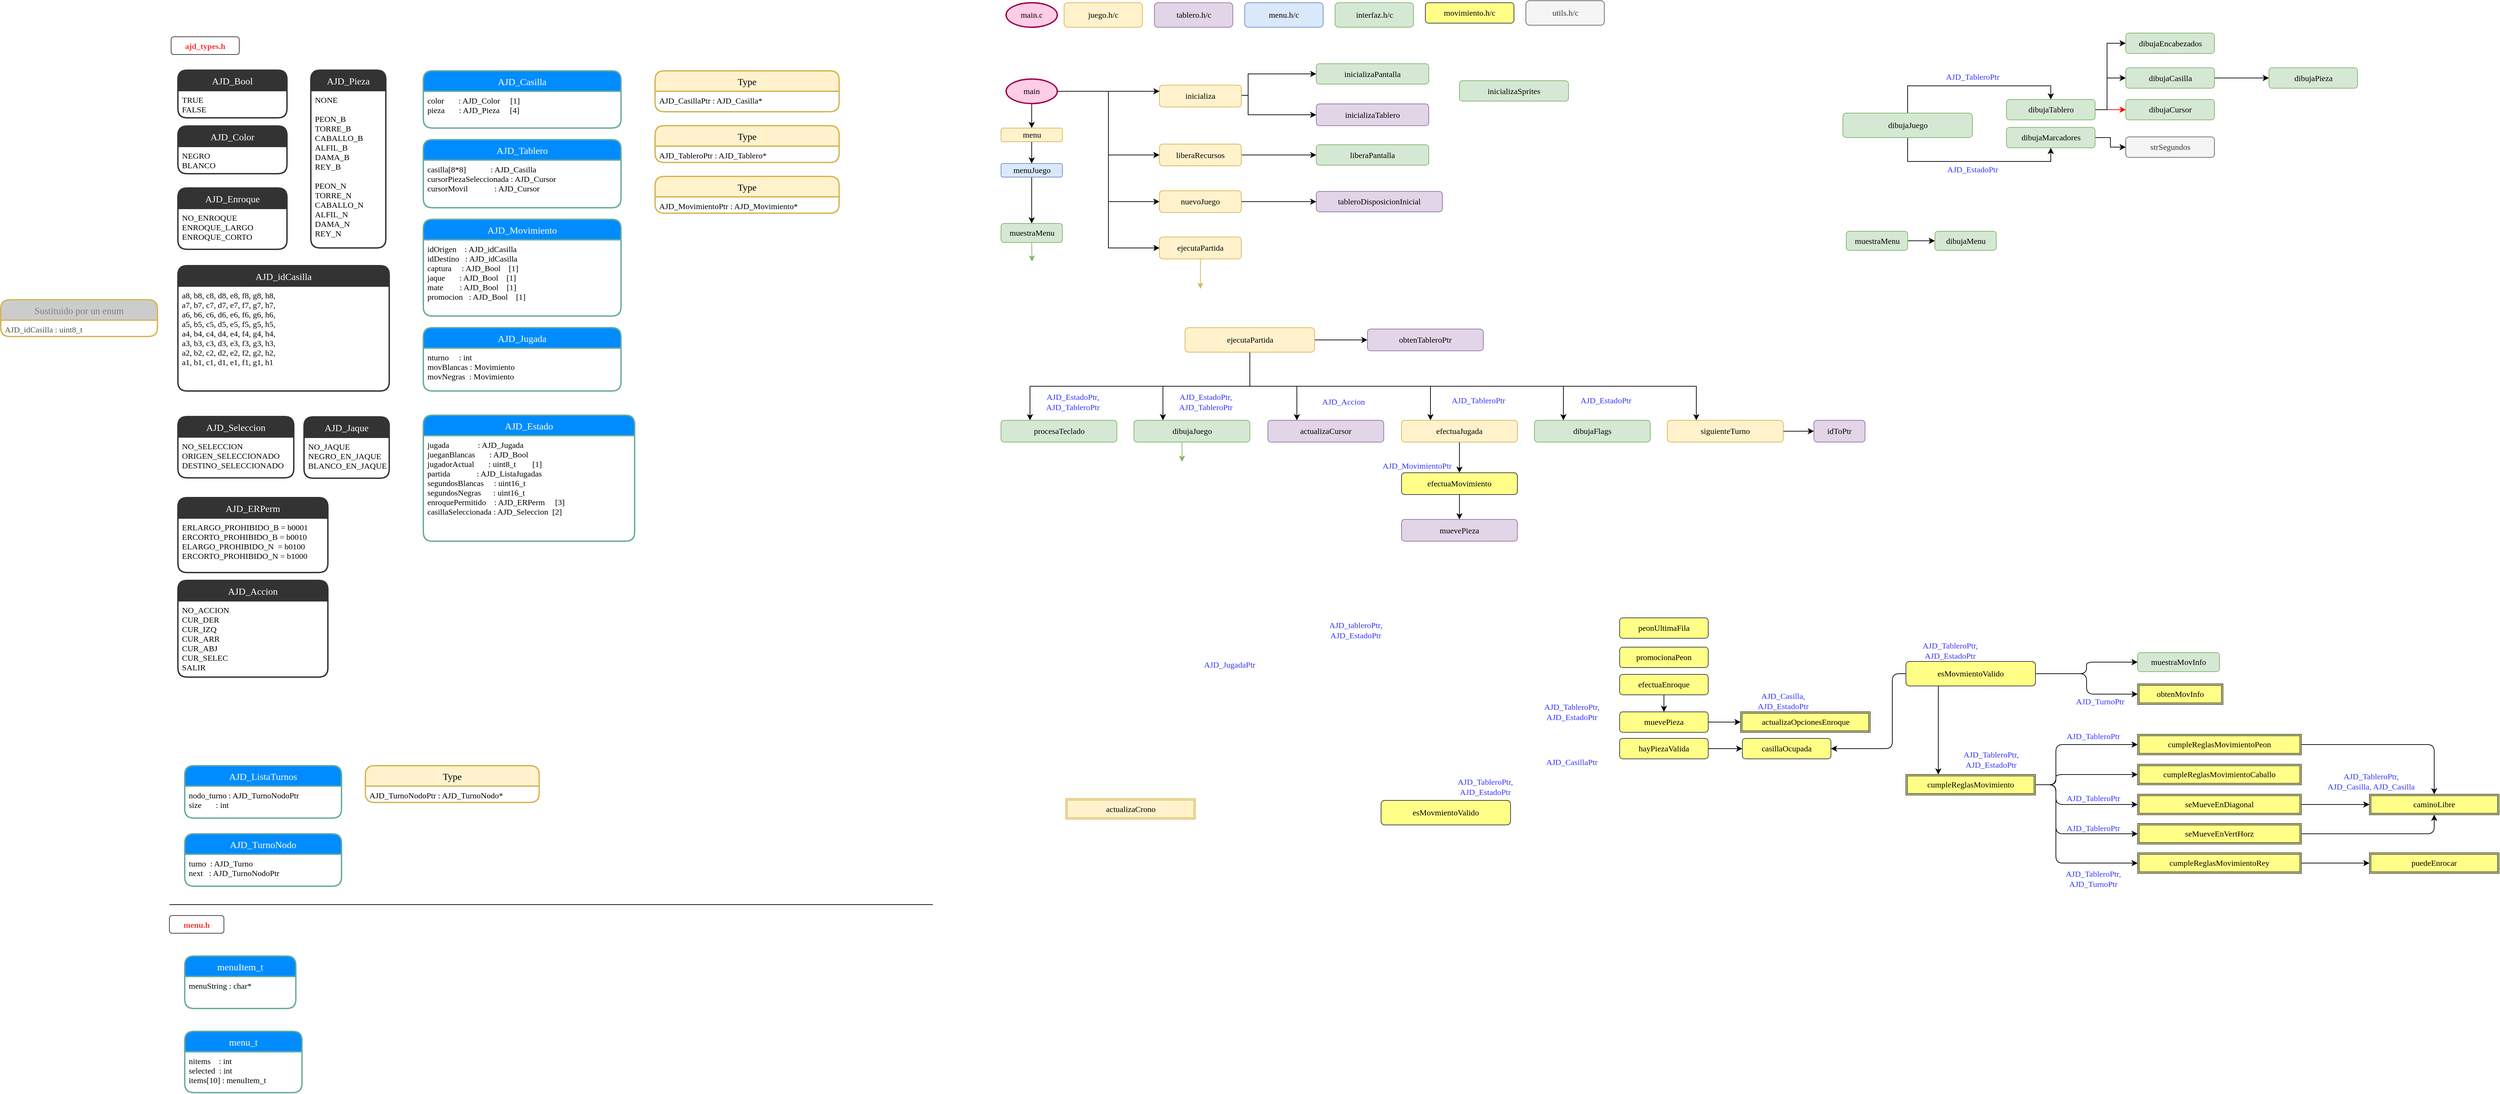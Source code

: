 <mxfile version="12.1.3" type="device" pages="1"><diagram id="zQfxaoqOVSF6XR4k9fx5" name="Page-1"><mxGraphModel dx="1573" dy="1141" grid="1" gridSize="10" guides="1" tooltips="1" connect="1" arrows="1" fold="1" page="0" pageScale="1" pageWidth="1169" pageHeight="827" math="0" shadow="0"><root><mxCell id="0"/><mxCell id="1" parent="0"/><mxCell id="9mrimBCahRJzXP1bLE8M-1" value="AJD_Casilla" style="swimlane;childLayout=stackLayout;horizontal=1;startSize=30;horizontalStack=0;fillColor=#008cff;fontColor=#FFFFFF;rounded=1;fontSize=14;fontStyle=0;strokeWidth=2;resizeParent=0;resizeLast=1;shadow=0;dashed=0;align=center;fontFamily=Monaco;glass=0;swimlaneLine=1;comic=0;strokeColor=#67AB9F;spacingTop=0;spacingLeft=0;spacingBottom=0;spacingRight=0;spacing=0;labelBorderColor=none;" parent="1" vertex="1"><mxGeometry x="400" y="60" width="290" height="84" as="geometry"/></mxCell><mxCell id="9mrimBCahRJzXP1bLE8M-2" value="color       : AJD_Color     [1]&#10;pieza       : AJD_Pieza     [4]" style="align=left;strokeColor=none;fillColor=none;spacingLeft=4;fontSize=12;verticalAlign=top;resizable=0;rotatable=0;part=1;fontFamily=Monaco;labelBackgroundColor=#ffffff;" parent="9mrimBCahRJzXP1bLE8M-1" vertex="1"><mxGeometry y="30" width="290" height="54" as="geometry"/></mxCell><mxCell id="9mrimBCahRJzXP1bLE8M-3" value="AJD_Color" style="swimlane;childLayout=stackLayout;horizontal=1;startSize=30;horizontalStack=0;fillColor=#333333;rounded=1;fontSize=14;fontStyle=0;strokeWidth=2;resizeParent=0;resizeLast=1;shadow=0;dashed=0;align=center;fontFamily=Monaco;glass=0;swimlaneLine=1;comic=0;strokeColor=#333333;spacingTop=0;spacingLeft=0;spacingBottom=0;spacingRight=0;spacing=0;labelBorderColor=none;swimlaneFillColor=none;fontColor=#FFFFFF;" parent="1" vertex="1"><mxGeometry x="40" y="141" width="160" height="70" as="geometry"><mxRectangle x="280" y="50" width="110" height="30" as="alternateBounds"/></mxGeometry></mxCell><mxCell id="9mrimBCahRJzXP1bLE8M-4" value="NEGRO&#10;BLANCO" style="align=left;strokeColor=none;fillColor=none;spacingLeft=4;fontSize=12;verticalAlign=top;resizable=0;rotatable=0;part=1;fontFamily=Monaco;labelBackgroundColor=#ffffff;" parent="9mrimBCahRJzXP1bLE8M-3" vertex="1"><mxGeometry y="30" width="160" height="40" as="geometry"/></mxCell><mxCell id="9mrimBCahRJzXP1bLE8M-8" value="AJD_Pieza" style="swimlane;childLayout=stackLayout;horizontal=1;startSize=30;horizontalStack=0;fillColor=#333333;rounded=1;fontSize=14;fontStyle=0;strokeWidth=2;resizeParent=0;resizeLast=1;shadow=0;dashed=0;align=center;fontFamily=Monaco;glass=0;swimlaneLine=1;comic=0;strokeColor=#333333;spacingTop=0;spacingLeft=0;spacingBottom=0;spacingRight=0;spacing=0;labelBorderColor=none;swimlaneFillColor=none;fontColor=#FFFFFF;" parent="1" vertex="1"><mxGeometry x="235" y="59" width="110" height="261" as="geometry"><mxRectangle x="440" y="50" width="110" height="30" as="alternateBounds"/></mxGeometry></mxCell><mxCell id="9mrimBCahRJzXP1bLE8M-9" value="NONE&#10;&#10;PEON_B&#10;TORRE_B&#10;CABALLO_B&#10;ALFIL_B&#10;DAMA_B&#10;REY_B&#10;&#10;PEON_N&#10;TORRE_N&#10;CABALLO_N&#10;ALFIL_N&#10;DAMA_N&#10;REY_N" style="align=left;strokeColor=none;fillColor=none;spacingLeft=4;fontSize=12;verticalAlign=top;resizable=0;rotatable=0;part=1;fontFamily=Monaco;labelBackgroundColor=#ffffff;" parent="9mrimBCahRJzXP1bLE8M-8" vertex="1"><mxGeometry y="30" width="110" height="231" as="geometry"/></mxCell><mxCell id="9mrimBCahRJzXP1bLE8M-11" value="Sustituido por un enum" style="swimlane;childLayout=stackLayout;horizontal=1;startSize=30;horizontalStack=0;fillColor=#CCCCCC;rounded=1;fontSize=14;fontStyle=0;strokeWidth=2;resizeParent=0;resizeLast=1;shadow=0;dashed=0;align=center;fontFamily=Monaco;glass=0;swimlaneLine=1;comic=0;strokeColor=#d6b656;spacingTop=0;spacingLeft=0;spacingBottom=0;spacingRight=0;spacing=0;labelBorderColor=none;swimlaneFillColor=none;fontColor=#808080;" parent="1" vertex="1"><mxGeometry x="-220" y="396" width="230" height="54" as="geometry"><mxRectangle x="280" y="50" width="110" height="30" as="alternateBounds"/></mxGeometry></mxCell><mxCell id="9mrimBCahRJzXP1bLE8M-12" value="AJD_idCasilla : uint8_t" style="align=left;strokeColor=none;fillColor=none;spacingLeft=4;fontSize=12;verticalAlign=top;resizable=0;rotatable=0;part=1;fontFamily=Monaco;labelBackgroundColor=#ffffff;fontColor=#4D4D4D;" parent="9mrimBCahRJzXP1bLE8M-11" vertex="1"><mxGeometry y="30" width="230" height="24" as="geometry"/></mxCell><mxCell id="9mrimBCahRJzXP1bLE8M-33" value="Type" style="swimlane;childLayout=stackLayout;horizontal=1;startSize=30;horizontalStack=0;fillColor=#fff2cc;rounded=1;fontSize=14;fontStyle=0;strokeWidth=2;resizeParent=0;resizeLast=1;shadow=0;dashed=0;align=center;fontFamily=Monaco;glass=0;swimlaneLine=1;comic=0;strokeColor=#d6b656;spacingTop=0;spacingLeft=0;spacingBottom=0;spacingRight=0;spacing=0;labelBorderColor=none;swimlaneFillColor=none;" parent="1" vertex="1"><mxGeometry x="740" y="140.5" width="270" height="54" as="geometry"><mxRectangle x="280" y="50" width="110" height="30" as="alternateBounds"/></mxGeometry></mxCell><mxCell id="9mrimBCahRJzXP1bLE8M-34" value="AJD_TableroPtr : AJD_Tablero*" style="align=left;strokeColor=none;fillColor=none;spacingLeft=4;fontSize=12;verticalAlign=top;resizable=0;rotatable=0;part=1;fontFamily=Monaco;labelBackgroundColor=#ffffff;" parent="9mrimBCahRJzXP1bLE8M-33" vertex="1"><mxGeometry y="30" width="270" height="24" as="geometry"/></mxCell><mxCell id="9mrimBCahRJzXP1bLE8M-18" value="ajd_types.h" style="text;align=center;fontStyle=1;verticalAlign=middle;spacingLeft=3;spacingRight=3;strokeColor=#333333;rotatable=0;points=[[0,0.5],[1,0.5]];portConstraint=eastwest;rounded=1;shadow=0;glass=0;comic=0;labelBackgroundColor=none;fillColor=#FFFFFF;fontFamily=Monaco;fontColor=#FF3333;html=0;" parent="1" vertex="1"><mxGeometry x="30" y="10" width="100" height="26" as="geometry"/></mxCell><mxCell id="9mrimBCahRJzXP1bLE8M-24" value="AJD_Estado" style="swimlane;childLayout=stackLayout;horizontal=1;startSize=30;horizontalStack=0;fillColor=#008cff;fontColor=#FFFFFF;rounded=1;fontSize=14;fontStyle=0;strokeWidth=2;resizeParent=0;resizeLast=1;shadow=0;dashed=0;align=center;fontFamily=Monaco;glass=0;swimlaneLine=1;comic=0;strokeColor=#67AB9F;spacingTop=0;spacingLeft=0;spacingBottom=0;spacingRight=0;spacing=0;labelBorderColor=none;" parent="1" vertex="1"><mxGeometry x="400" y="565.5" width="310" height="185" as="geometry"/></mxCell><mxCell id="9mrimBCahRJzXP1bLE8M-25" value="jugada              : AJD_Jugada&#10;jueganBlancas       : AJD_Bool&#10;jugadorActual       : uint8_t        [1]&#10;partida             : AJD_ListaJugadas&#10;segundosBlancas     : uint16_t&#10;segundosNegras      : uint16_t       &#10;enroquePermitido    : AJD_ERPerm     [3]&#10;casillaSeleccionada : AJD_Seleccion  [2]&#10;" style="align=left;strokeColor=none;fillColor=none;spacingLeft=4;fontSize=12;verticalAlign=top;resizable=0;rotatable=0;part=1;fontFamily=Monaco;labelBackgroundColor=#ffffff;" parent="9mrimBCahRJzXP1bLE8M-24" vertex="1"><mxGeometry y="30" width="310" height="155" as="geometry"/></mxCell><mxCell id="9mrimBCahRJzXP1bLE8M-27" value="AJD_Movimiento" style="swimlane;childLayout=stackLayout;horizontal=1;startSize=30;horizontalStack=0;fillColor=#008cff;fontColor=#FFFFFF;rounded=1;fontSize=14;fontStyle=0;strokeWidth=2;resizeParent=0;resizeLast=1;shadow=0;dashed=0;align=center;fontFamily=Monaco;glass=0;swimlaneLine=1;comic=0;strokeColor=#67AB9F;spacingTop=0;spacingLeft=0;spacingBottom=0;spacingRight=0;spacing=0;labelBorderColor=none;" parent="1" vertex="1"><mxGeometry x="400" y="278" width="290" height="142" as="geometry"/></mxCell><mxCell id="9mrimBCahRJzXP1bLE8M-28" value="idOrigen    : AJD_idCasilla&#10;idDestino   : AJD_idCasilla&#10;captura     : AJD_Bool    [1]&#10;jaque       : AJD_Bool    [1]&#10;mate        : AJD_Bool    [1]&#10;promocion   : AJD_Bool    [1]" style="align=left;strokeColor=none;fillColor=none;spacingLeft=4;fontSize=12;verticalAlign=top;resizable=0;rotatable=0;part=1;fontFamily=Monaco;labelBackgroundColor=#ffffff;" parent="9mrimBCahRJzXP1bLE8M-27" vertex="1"><mxGeometry y="30" width="290" height="112" as="geometry"/></mxCell><mxCell id="9mrimBCahRJzXP1bLE8M-30" value="AJD_Enroque" style="swimlane;childLayout=stackLayout;horizontal=1;startSize=30;horizontalStack=0;fillColor=#333333;rounded=1;fontSize=14;fontStyle=0;strokeWidth=2;resizeParent=0;resizeLast=1;shadow=0;dashed=0;align=center;fontFamily=Monaco;glass=0;swimlaneLine=1;comic=0;strokeColor=#333333;spacingTop=0;spacingLeft=0;spacingBottom=0;spacingRight=0;spacing=0;labelBorderColor=none;swimlaneFillColor=none;fontColor=#FFFFFF;" parent="1" vertex="1"><mxGeometry x="40" y="232" width="160" height="90" as="geometry"><mxRectangle x="280" y="50" width="110" height="30" as="alternateBounds"/></mxGeometry></mxCell><mxCell id="9mrimBCahRJzXP1bLE8M-31" value="NO_ENROQUE &#10;ENROQUE_LARGO&#10;ENROQUE_CORTO" style="align=left;strokeColor=none;fillColor=none;spacingLeft=4;fontSize=12;verticalAlign=top;resizable=0;rotatable=0;part=1;fontFamily=Monaco;labelBackgroundColor=#ffffff;" parent="9mrimBCahRJzXP1bLE8M-30" vertex="1"><mxGeometry y="30" width="160" height="60" as="geometry"/></mxCell><mxCell id="9mrimBCahRJzXP1bLE8M-35" value="Type" style="swimlane;childLayout=stackLayout;horizontal=1;startSize=30;horizontalStack=0;fillColor=#fff2cc;rounded=1;fontSize=14;fontStyle=0;strokeWidth=2;resizeParent=0;resizeLast=1;shadow=0;dashed=0;align=center;fontFamily=Monaco;glass=0;swimlaneLine=1;comic=0;strokeColor=#d6b656;spacingTop=0;spacingLeft=0;spacingBottom=0;spacingRight=0;spacing=0;labelBorderColor=none;swimlaneFillColor=none;" parent="1" vertex="1"><mxGeometry x="740" y="60" width="270" height="60" as="geometry"><mxRectangle x="280" y="50" width="110" height="30" as="alternateBounds"/></mxGeometry></mxCell><mxCell id="9mrimBCahRJzXP1bLE8M-36" value="AJD_CasillaPtr : AJD_Casilla*" style="align=left;strokeColor=none;fillColor=none;spacingLeft=4;fontSize=12;verticalAlign=top;resizable=0;rotatable=0;part=1;fontFamily=Monaco;labelBackgroundColor=#ffffff;" parent="9mrimBCahRJzXP1bLE8M-35" vertex="1"><mxGeometry y="30" width="270" height="30" as="geometry"/></mxCell><mxCell id="9mrimBCahRJzXP1bLE8M-39" value="AJD_Tablero" style="swimlane;childLayout=stackLayout;horizontal=1;startSize=30;horizontalStack=0;fillColor=#008cff;fontColor=#FFFFFF;rounded=1;fontSize=14;fontStyle=0;strokeWidth=2;resizeParent=0;resizeLast=1;shadow=0;dashed=0;align=center;fontFamily=Monaco;glass=0;swimlaneLine=1;comic=0;strokeColor=#67AB9F;spacingTop=0;spacingLeft=0;spacingBottom=0;spacingRight=0;spacing=0;labelBorderColor=none;" parent="1" vertex="1"><mxGeometry x="400" y="161" width="290" height="100" as="geometry"/></mxCell><mxCell id="9mrimBCahRJzXP1bLE8M-40" value="casilla[8*8]            : AJD_Casilla &#10;cursorPiezaSeleccionada : AJD_Cursor  &#10;cursorMovil             : AJD_Cursor " style="align=left;strokeColor=none;fillColor=none;spacingLeft=4;fontSize=12;verticalAlign=top;resizable=0;rotatable=0;part=1;fontFamily=Monaco;labelBackgroundColor=#ffffff;" parent="9mrimBCahRJzXP1bLE8M-39" vertex="1"><mxGeometry y="30" width="290" height="70" as="geometry"/></mxCell><mxCell id="9mrimBCahRJzXP1bLE8M-41" value="AJD_Jaque" style="swimlane;childLayout=stackLayout;horizontal=1;startSize=30;horizontalStack=0;fillColor=#333333;rounded=1;fontSize=14;fontStyle=0;strokeWidth=2;resizeParent=0;resizeLast=1;shadow=0;dashed=0;align=center;fontFamily=Monaco;glass=0;swimlaneLine=1;comic=0;strokeColor=#333333;spacingTop=0;spacingLeft=0;spacingBottom=0;spacingRight=0;spacing=0;labelBorderColor=none;swimlaneFillColor=none;fontColor=#FFFFFF;" parent="1" vertex="1"><mxGeometry x="225" y="568" width="125" height="90" as="geometry"><mxRectangle x="280" y="50" width="110" height="30" as="alternateBounds"/></mxGeometry></mxCell><mxCell id="9mrimBCahRJzXP1bLE8M-42" value="NO_JAQUE&#10;NEGRO_EN_JAQUE&#10;BLANCO_EN_JAQUE&#10;" style="align=left;strokeColor=none;fillColor=none;spacingLeft=4;fontSize=12;verticalAlign=top;resizable=0;rotatable=0;part=1;fontFamily=Monaco;labelBackgroundColor=#ffffff;" parent="9mrimBCahRJzXP1bLE8M-41" vertex="1"><mxGeometry y="30" width="125" height="60" as="geometry"/></mxCell><mxCell id="9mrimBCahRJzXP1bLE8M-43" value="AJD_ERPerm" style="swimlane;childLayout=stackLayout;horizontal=1;startSize=30;horizontalStack=0;fillColor=#333333;rounded=1;fontSize=14;fontStyle=0;strokeWidth=2;resizeParent=0;resizeLast=1;shadow=0;dashed=0;align=center;fontFamily=Monaco;glass=0;swimlaneLine=1;comic=0;strokeColor=#333333;spacingTop=0;spacingLeft=0;spacingBottom=0;spacingRight=0;spacing=0;labelBorderColor=none;swimlaneFillColor=none;fontColor=#FFFFFF;" parent="1" vertex="1"><mxGeometry x="40" y="686.5" width="220" height="110" as="geometry"><mxRectangle x="280" y="50" width="110" height="30" as="alternateBounds"/></mxGeometry></mxCell><mxCell id="9mrimBCahRJzXP1bLE8M-44" value="ERLARGO_PROHIBIDO_B = b0001&#10;ERCORTO_PROHIBIDO_B = b0010&#10;ELARGO_PROHIBIDO_N  = b0100&#10;ERCORTO_PROHIBIDO_N = b1000" style="align=left;strokeColor=none;fillColor=none;spacingLeft=4;fontSize=12;verticalAlign=top;resizable=0;rotatable=0;part=1;fontFamily=Monaco;labelBackgroundColor=#ffffff;" parent="9mrimBCahRJzXP1bLE8M-43" vertex="1"><mxGeometry y="30" width="220" height="80" as="geometry"/></mxCell><mxCell id="9mrimBCahRJzXP1bLE8M-45" value="AJD_Seleccion" style="swimlane;childLayout=stackLayout;horizontal=1;startSize=30;horizontalStack=0;fillColor=#333333;rounded=1;fontSize=14;fontStyle=0;strokeWidth=2;resizeParent=0;resizeLast=1;shadow=0;dashed=0;align=center;fontFamily=Monaco;glass=0;swimlaneLine=1;comic=0;strokeColor=#333333;spacingTop=0;spacingLeft=0;spacingBottom=0;spacingRight=0;spacing=0;labelBorderColor=none;swimlaneFillColor=none;fontColor=#FFFFFF;" parent="1" vertex="1"><mxGeometry x="40" y="567.5" width="170" height="90" as="geometry"><mxRectangle x="280" y="50" width="110" height="30" as="alternateBounds"/></mxGeometry></mxCell><mxCell id="9mrimBCahRJzXP1bLE8M-46" value="NO_SELECCION&#10;ORIGEN_SELECCIONADO&#10;DESTINO_SELECCIONADO" style="align=left;strokeColor=none;fillColor=none;spacingLeft=4;fontSize=12;verticalAlign=top;resizable=0;rotatable=0;part=1;fontFamily=Monaco;labelBackgroundColor=#ffffff;" parent="9mrimBCahRJzXP1bLE8M-45" vertex="1"><mxGeometry y="30" width="170" height="60" as="geometry"/></mxCell><mxCell id="9mrimBCahRJzXP1bLE8M-47" value="Type" style="swimlane;childLayout=stackLayout;horizontal=1;startSize=30;horizontalStack=0;fillColor=#fff2cc;rounded=1;fontSize=14;fontStyle=0;strokeWidth=2;resizeParent=0;resizeLast=1;shadow=0;dashed=0;align=center;fontFamily=Monaco;glass=0;swimlaneLine=1;comic=0;strokeColor=#d6b656;spacingTop=0;spacingLeft=0;spacingBottom=0;spacingRight=0;spacing=0;labelBorderColor=none;swimlaneFillColor=none;" parent="1" vertex="1"><mxGeometry x="740" y="215" width="270" height="54" as="geometry"><mxRectangle x="280" y="50" width="110" height="30" as="alternateBounds"/></mxGeometry></mxCell><mxCell id="9mrimBCahRJzXP1bLE8M-48" value="AJD_MovimientoPtr : AJD_Movimiento*" style="align=left;strokeColor=none;fillColor=none;spacingLeft=4;fontSize=12;verticalAlign=top;resizable=0;rotatable=0;part=1;fontFamily=Monaco;labelBackgroundColor=#ffffff;" parent="9mrimBCahRJzXP1bLE8M-47" vertex="1"><mxGeometry y="30" width="270" height="24" as="geometry"/></mxCell><mxCell id="9mrimBCahRJzXP1bLE8M-49" value="AJD_ListaTurnos" style="swimlane;childLayout=stackLayout;horizontal=1;startSize=30;horizontalStack=0;fillColor=#008cff;fontColor=#FFFFFF;rounded=1;fontSize=14;fontStyle=0;strokeWidth=2;resizeParent=0;resizeLast=1;shadow=0;dashed=0;align=center;fontFamily=Monaco;glass=0;swimlaneLine=1;comic=0;strokeColor=#67AB9F;spacingTop=0;spacingLeft=0;spacingBottom=0;spacingRight=0;spacing=0;labelBorderColor=none;" parent="1" vertex="1"><mxGeometry x="50" y="1080" width="230" height="77" as="geometry"/></mxCell><mxCell id="9mrimBCahRJzXP1bLE8M-50" value="nodo_turno : AJD_TurnoNodoPtr&#10;size       : int" style="align=left;strokeColor=none;fillColor=none;spacingLeft=4;fontSize=12;verticalAlign=top;resizable=0;rotatable=0;part=1;fontFamily=Monaco;labelBackgroundColor=#ffffff;" parent="9mrimBCahRJzXP1bLE8M-49" vertex="1"><mxGeometry y="30" width="230" height="47" as="geometry"/></mxCell><mxCell id="9mrimBCahRJzXP1bLE8M-51" value="AJD_TurnoNodo" style="swimlane;childLayout=stackLayout;horizontal=1;startSize=30;horizontalStack=0;fillColor=#008cff;fontColor=#FFFFFF;rounded=1;fontSize=14;fontStyle=0;strokeWidth=2;resizeParent=0;resizeLast=1;shadow=0;dashed=0;align=center;fontFamily=Monaco;glass=0;swimlaneLine=1;comic=0;strokeColor=#67AB9F;spacingTop=0;spacingLeft=0;spacingBottom=0;spacingRight=0;spacing=0;labelBorderColor=none;" parent="1" vertex="1"><mxGeometry x="50" y="1180" width="230" height="77" as="geometry"/></mxCell><mxCell id="9mrimBCahRJzXP1bLE8M-52" value="turno  : AJD_Turno&#10;next   : AJD_TurnoNodoPtr" style="align=left;strokeColor=none;fillColor=none;spacingLeft=4;fontSize=12;verticalAlign=top;resizable=0;rotatable=0;part=1;fontFamily=Monaco;labelBackgroundColor=#ffffff;" parent="9mrimBCahRJzXP1bLE8M-51" vertex="1"><mxGeometry y="30" width="230" height="47" as="geometry"/></mxCell><mxCell id="9mrimBCahRJzXP1bLE8M-54" value="Type" style="swimlane;childLayout=stackLayout;horizontal=1;startSize=30;horizontalStack=0;fillColor=#fff2cc;rounded=1;fontSize=14;fontStyle=0;strokeWidth=2;resizeParent=0;resizeLast=1;shadow=0;dashed=0;align=center;fontFamily=Monaco;glass=0;swimlaneLine=1;comic=0;strokeColor=#d6b656;spacingTop=0;spacingLeft=0;spacingBottom=0;spacingRight=0;spacing=0;labelBorderColor=none;swimlaneFillColor=none;" parent="1" vertex="1"><mxGeometry x="315" y="1080" width="255" height="54" as="geometry"><mxRectangle x="280" y="50" width="110" height="30" as="alternateBounds"/></mxGeometry></mxCell><mxCell id="9mrimBCahRJzXP1bLE8M-55" value="AJD_TurnoNodoPtr : AJD_TurnoNodo*" style="align=left;strokeColor=none;fillColor=none;spacingLeft=4;fontSize=12;verticalAlign=top;resizable=0;rotatable=0;part=1;fontFamily=Monaco;labelBackgroundColor=#ffffff;" parent="9mrimBCahRJzXP1bLE8M-54" vertex="1"><mxGeometry y="30" width="255" height="24" as="geometry"/></mxCell><mxCell id="jd3iiRORUSYObwr9IQbr-2" value="AJD_Bool" style="swimlane;childLayout=stackLayout;horizontal=1;startSize=30;horizontalStack=0;fillColor=#333333;rounded=1;fontSize=14;fontStyle=0;strokeWidth=2;resizeParent=0;resizeLast=1;shadow=0;dashed=0;align=center;fontFamily=Monaco;glass=0;swimlaneLine=1;comic=0;strokeColor=#333333;spacingTop=0;spacingLeft=0;spacingBottom=0;spacingRight=0;spacing=0;labelBorderColor=none;swimlaneFillColor=none;fontColor=#FFFFFF;" parent="1" vertex="1"><mxGeometry x="40" y="59" width="160" height="70" as="geometry"><mxRectangle x="280" y="50" width="110" height="30" as="alternateBounds"/></mxGeometry></mxCell><mxCell id="jd3iiRORUSYObwr9IQbr-3" value="TRUE&#10;FALSE" style="align=left;strokeColor=none;fillColor=none;spacingLeft=4;fontSize=12;verticalAlign=top;resizable=0;rotatable=0;part=1;fontFamily=Monaco;labelBackgroundColor=#ffffff;" parent="jd3iiRORUSYObwr9IQbr-2" vertex="1"><mxGeometry y="30" width="160" height="40" as="geometry"/></mxCell><mxCell id="8O5giBLAOMgONJkZpwer-6" style="edgeStyle=orthogonalEdgeStyle;rounded=0;orthogonalLoop=1;jettySize=auto;html=1;exitX=1;exitY=0.5;exitDx=0;exitDy=0;entryX=0;entryY=0.5;entryDx=0;entryDy=0;" parent="1" source="LcUVL3EZc08em3406ksH-3" target="LcUVL3EZc08em3406ksH-9" edge="1"><mxGeometry relative="1" as="geometry"><Array as="points"><mxPoint x="1610" y="96"/><mxPoint x="1610" y="65"/></Array></mxGeometry></mxCell><mxCell id="yY-XvdBmTdUyilsx1jqW-6" style="edgeStyle=orthogonalEdgeStyle;rounded=0;orthogonalLoop=1;jettySize=auto;html=1;exitX=1;exitY=0.5;exitDx=0;exitDy=0;entryX=0;entryY=0.5;entryDx=0;entryDy=0;" parent="1" source="LcUVL3EZc08em3406ksH-3" target="yY-XvdBmTdUyilsx1jqW-3" edge="1"><mxGeometry relative="1" as="geometry"><Array as="points"><mxPoint x="1610" y="96"/><mxPoint x="1610" y="125"/></Array></mxGeometry></mxCell><mxCell id="LcUVL3EZc08em3406ksH-3" value="inicializa" style="rounded=1;whiteSpace=wrap;html=1;fontFamily=Monaco;fillColor=#fff2cc;strokeColor=#d6b656;" parent="1" vertex="1"><mxGeometry x="1480" y="81" width="120" height="32" as="geometry"/></mxCell><mxCell id="LcUVL3EZc08em3406ksH-7" style="edgeStyle=orthogonalEdgeStyle;rounded=0;orthogonalLoop=1;jettySize=auto;html=1;exitX=1;exitY=0.5;exitDx=0;exitDy=0;exitPerimeter=0;fontFamily=Monaco;" parent="1" source="LcUVL3EZc08em3406ksH-5" target="LcUVL3EZc08em3406ksH-3" edge="1"><mxGeometry relative="1" as="geometry"><Array as="points"><mxPoint x="1390" y="90"/><mxPoint x="1390" y="90"/></Array></mxGeometry></mxCell><mxCell id="LcUVL3EZc08em3406ksH-19" style="edgeStyle=orthogonalEdgeStyle;rounded=0;orthogonalLoop=1;jettySize=auto;html=1;exitX=0.5;exitY=1;exitDx=0;exitDy=0;exitPerimeter=0;entryX=0.5;entryY=0;entryDx=0;entryDy=0;fontFamily=Monaco;" parent="1" source="LcUVL3EZc08em3406ksH-5" target="LcUVL3EZc08em3406ksH-16" edge="1"><mxGeometry relative="1" as="geometry"/></mxCell><mxCell id="JeteFFncZbmjq71pmBzU-24" style="edgeStyle=orthogonalEdgeStyle;rounded=0;orthogonalLoop=1;jettySize=auto;html=1;exitX=1;exitY=0.5;exitDx=0;exitDy=0;exitPerimeter=0;entryX=0;entryY=0.5;entryDx=0;entryDy=0;strokeColor=#000000;" parent="1" source="LcUVL3EZc08em3406ksH-5" target="JeteFFncZbmjq71pmBzU-18" edge="1"><mxGeometry relative="1" as="geometry"/></mxCell><mxCell id="JeteFFncZbmjq71pmBzU-25" style="edgeStyle=orthogonalEdgeStyle;rounded=0;orthogonalLoop=1;jettySize=auto;html=1;exitX=1;exitY=0.5;exitDx=0;exitDy=0;exitPerimeter=0;entryX=0;entryY=0.5;entryDx=0;entryDy=0;strokeColor=#000000;" parent="1" source="LcUVL3EZc08em3406ksH-5" target="LcUVL3EZc08em3406ksH-18" edge="1"><mxGeometry relative="1" as="geometry"/></mxCell><mxCell id="JeteFFncZbmjq71pmBzU-27" style="edgeStyle=orthogonalEdgeStyle;rounded=0;orthogonalLoop=1;jettySize=auto;html=1;exitX=1;exitY=0.5;exitDx=0;exitDy=0;exitPerimeter=0;entryX=0;entryY=0.5;entryDx=0;entryDy=0;strokeColor=#000000;" parent="1" source="LcUVL3EZc08em3406ksH-5" target="IJX_t83rrkzG_IqqbTQi-3" edge="1"><mxGeometry relative="1" as="geometry"/></mxCell><mxCell id="LcUVL3EZc08em3406ksH-5" value="main" style="strokeWidth=2;html=1;shape=mxgraph.flowchart.start_1;whiteSpace=wrap;fontFamily=Monaco;strokeColor=#99004D;fillColor=#FFCCE6;" parent="1" vertex="1"><mxGeometry x="1255" y="72" width="75" height="36" as="geometry"/></mxCell><mxCell id="LcUVL3EZc08em3406ksH-9" value="inicializaPantalla" style="rounded=1;whiteSpace=wrap;html=1;fontFamily=Monaco;fillColor=#d5e8d4;strokeColor=#82b366;" parent="1" vertex="1"><mxGeometry x="1710" y="49.5" width="165" height="30" as="geometry"/></mxCell><mxCell id="LcUVL3EZc08em3406ksH-10" value="inicializaSprites" style="rounded=1;whiteSpace=wrap;html=1;fontFamily=Monaco;fillColor=#d5e8d4;strokeColor=#82b366;" parent="1" vertex="1"><mxGeometry x="1920" y="74.5" width="160" height="30" as="geometry"/></mxCell><mxCell id="IJX_t83rrkzG_IqqbTQi-10" value="" style="edgeStyle=orthogonalEdgeStyle;rounded=0;orthogonalLoop=1;jettySize=auto;html=1;" parent="1" source="LcUVL3EZc08em3406ksH-16" target="IJX_t83rrkzG_IqqbTQi-9" edge="1"><mxGeometry relative="1" as="geometry"/></mxCell><mxCell id="LcUVL3EZc08em3406ksH-16" value="menu" style="rounded=1;whiteSpace=wrap;html=1;fontFamily=Monaco;fillColor=#fff2cc;strokeColor=#d6b656;" parent="1" vertex="1"><mxGeometry x="1247.5" y="144" width="90" height="20" as="geometry"/></mxCell><mxCell id="8O5giBLAOMgONJkZpwer-27" value="" style="edgeStyle=orthogonalEdgeStyle;rounded=1;orthogonalLoop=1;jettySize=auto;html=1;" parent="1" source="IJX_t83rrkzG_IqqbTQi-9" target="8O5giBLAOMgONJkZpwer-26" edge="1"><mxGeometry relative="1" as="geometry"/></mxCell><mxCell id="IJX_t83rrkzG_IqqbTQi-9" value="menuJuego" style="rounded=1;whiteSpace=wrap;html=1;fontFamily=Monaco;fillColor=#dae8fc;strokeColor=#6c8ebf;" parent="1" vertex="1"><mxGeometry x="1247.5" y="196" width="90" height="20" as="geometry"/></mxCell><mxCell id="m4sp3osfMqjMVx951qqY-3" style="edgeStyle=orthogonalEdgeStyle;rounded=0;orthogonalLoop=1;jettySize=auto;html=1;exitX=0.5;exitY=1;exitDx=0;exitDy=0;strokeColor=#82B366;" parent="1" source="8O5giBLAOMgONJkZpwer-26" edge="1"><mxGeometry relative="1" as="geometry"><mxPoint x="1293" y="340" as="targetPoint"/></mxGeometry></mxCell><mxCell id="8O5giBLAOMgONJkZpwer-26" value="muestraMenu" style="rounded=1;whiteSpace=wrap;html=1;fontFamily=Monaco;fillColor=#d5e8d4;strokeColor=#82b366;" parent="1" vertex="1"><mxGeometry x="1247.5" y="284" width="90" height="28" as="geometry"/></mxCell><mxCell id="JeteFFncZbmjq71pmBzU-22" style="edgeStyle=orthogonalEdgeStyle;rounded=0;orthogonalLoop=1;jettySize=auto;html=1;exitX=1;exitY=0.5;exitDx=0;exitDy=0;" parent="1" source="LcUVL3EZc08em3406ksH-18" target="yY-XvdBmTdUyilsx1jqW-1" edge="1"><mxGeometry relative="1" as="geometry"/></mxCell><mxCell id="LcUVL3EZc08em3406ksH-18" value="nuevoJuego" style="rounded=1;whiteSpace=wrap;html=1;fontFamily=Monaco;fillColor=#fff2cc;strokeColor=#d6b656;" parent="1" vertex="1"><mxGeometry x="1480" y="236" width="120" height="32" as="geometry"/></mxCell><mxCell id="JeteFFncZbmjq71pmBzU-23" style="edgeStyle=orthogonalEdgeStyle;rounded=0;orthogonalLoop=1;jettySize=auto;html=1;exitX=0.5;exitY=1;exitDx=0;exitDy=0;strokeColor=#D6B656;" parent="1" source="IJX_t83rrkzG_IqqbTQi-3" edge="1"><mxGeometry relative="1" as="geometry"><mxPoint x="1540" y="380" as="targetPoint"/></mxGeometry></mxCell><mxCell id="IJX_t83rrkzG_IqqbTQi-3" value="ejecutaPartida" style="rounded=1;whiteSpace=wrap;html=1;fontFamily=Monaco;fillColor=#fff2cc;strokeColor=#d6b656;" parent="1" vertex="1"><mxGeometry x="1480" y="304" width="120" height="32" as="geometry"/></mxCell><mxCell id="m4sp3osfMqjMVx951qqY-2" style="edgeStyle=orthogonalEdgeStyle;rounded=0;orthogonalLoop=1;jettySize=auto;html=1;exitX=0.5;exitY=1;exitDx=0;exitDy=0;strokeColor=#82B366;" parent="1" source="IJX_t83rrkzG_IqqbTQi-4" edge="1"><mxGeometry relative="1" as="geometry"><mxPoint x="1513" y="634" as="targetPoint"/></mxGeometry></mxCell><mxCell id="IJX_t83rrkzG_IqqbTQi-4" value="dibujaJuego" style="rounded=1;whiteSpace=wrap;html=1;fontFamily=Monaco;fillColor=#d5e8d4;strokeColor=#82b366;" parent="1" vertex="1"><mxGeometry x="1442.5" y="573" width="170" height="32" as="geometry"/></mxCell><mxCell id="mMUiijttssut4Cr_pCFQ-7" style="edgeStyle=orthogonalEdgeStyle;rounded=0;orthogonalLoop=1;jettySize=auto;html=1;exitX=0.5;exitY=1;exitDx=0;exitDy=0;entryX=0.25;entryY=0;entryDx=0;entryDy=0;" parent="1" source="IJX_t83rrkzG_IqqbTQi-7" target="IJX_t83rrkzG_IqqbTQi-13" edge="1"><mxGeometry relative="1" as="geometry"/></mxCell><mxCell id="mMUiijttssut4Cr_pCFQ-8" style="edgeStyle=orthogonalEdgeStyle;rounded=0;orthogonalLoop=1;jettySize=auto;html=1;exitX=0.5;exitY=1;exitDx=0;exitDy=0;entryX=0.25;entryY=0;entryDx=0;entryDy=0;" parent="1" source="IJX_t83rrkzG_IqqbTQi-7" target="IJX_t83rrkzG_IqqbTQi-4" edge="1"><mxGeometry relative="1" as="geometry"/></mxCell><mxCell id="mMUiijttssut4Cr_pCFQ-9" style="edgeStyle=orthogonalEdgeStyle;rounded=0;orthogonalLoop=1;jettySize=auto;html=1;exitX=0.5;exitY=1;exitDx=0;exitDy=0;entryX=0.25;entryY=0;entryDx=0;entryDy=0;" parent="1" source="IJX_t83rrkzG_IqqbTQi-7" target="mMUiijttssut4Cr_pCFQ-4" edge="1"><mxGeometry relative="1" as="geometry"/></mxCell><mxCell id="mMUiijttssut4Cr_pCFQ-10" style="edgeStyle=orthogonalEdgeStyle;rounded=0;orthogonalLoop=1;jettySize=auto;html=1;exitX=0.5;exitY=1;exitDx=0;exitDy=0;entryX=0.25;entryY=0;entryDx=0;entryDy=0;" parent="1" source="IJX_t83rrkzG_IqqbTQi-7" target="JeteFFncZbmjq71pmBzU-7" edge="1"><mxGeometry relative="1" as="geometry"/></mxCell><mxCell id="mMUiijttssut4Cr_pCFQ-11" style="edgeStyle=orthogonalEdgeStyle;rounded=0;orthogonalLoop=1;jettySize=auto;html=1;exitX=0.5;exitY=1;exitDx=0;exitDy=0;entryX=0.25;entryY=0;entryDx=0;entryDy=0;" parent="1" source="IJX_t83rrkzG_IqqbTQi-7" target="JeteFFncZbmjq71pmBzU-8" edge="1"><mxGeometry relative="1" as="geometry"/></mxCell><mxCell id="mMUiijttssut4Cr_pCFQ-12" style="edgeStyle=orthogonalEdgeStyle;rounded=0;orthogonalLoop=1;jettySize=auto;html=1;exitX=0.5;exitY=1;exitDx=0;exitDy=0;entryX=0.25;entryY=0;entryDx=0;entryDy=0;" parent="1" source="IJX_t83rrkzG_IqqbTQi-7" target="mMUiijttssut4Cr_pCFQ-1" edge="1"><mxGeometry relative="1" as="geometry"/></mxCell><mxCell id="mMUiijttssut4Cr_pCFQ-15" value="" style="edgeStyle=orthogonalEdgeStyle;rounded=0;orthogonalLoop=1;jettySize=auto;html=1;" parent="1" source="IJX_t83rrkzG_IqqbTQi-7" target="mMUiijttssut4Cr_pCFQ-14" edge="1"><mxGeometry relative="1" as="geometry"/></mxCell><mxCell id="IJX_t83rrkzG_IqqbTQi-7" value="ejecutaPartida" style="rounded=1;whiteSpace=wrap;html=1;fontFamily=Monaco;fillColor=#fff2cc;strokeColor=#d6b656;" parent="1" vertex="1"><mxGeometry x="1517.5" y="437" width="190" height="36" as="geometry"/></mxCell><mxCell id="mMUiijttssut4Cr_pCFQ-14" value="obtenTableroPtr" style="rounded=1;whiteSpace=wrap;html=1;fontFamily=Monaco;fillColor=#e1d5e7;strokeColor=#9673a6;" parent="1" vertex="1"><mxGeometry x="1785" y="439" width="170" height="32" as="geometry"/></mxCell><mxCell id="Fs0EV7dhqo1cB_s403hh-35" value="" style="edgeStyle=orthogonalEdgeStyle;rounded=1;orthogonalLoop=1;jettySize=auto;html=1;" parent="1" source="IJX_t83rrkzG_IqqbTQi-19" target="Fs0EV7dhqo1cB_s403hh-34" edge="1"><mxGeometry relative="1" as="geometry"/></mxCell><mxCell id="IJX_t83rrkzG_IqqbTQi-19" value="hayPiezaValida" style="rounded=1;whiteSpace=wrap;html=1;fontFamily=Monaco;fillColor=#ffff88;strokeColor=#36393d;" parent="1" vertex="1"><mxGeometry x="2155" y="1040" width="130" height="30" as="geometry"/></mxCell><mxCell id="Fs0EV7dhqo1cB_s403hh-34" value="casillaOcupada" style="rounded=1;whiteSpace=wrap;html=1;fontFamily=Monaco;fillColor=#ffff88;strokeColor=#36393d;" parent="1" vertex="1"><mxGeometry x="2335" y="1040" width="130" height="30" as="geometry"/></mxCell><mxCell id="IJX_t83rrkzG_IqqbTQi-13" value="procesaTeclado" style="rounded=1;whiteSpace=wrap;html=1;fontFamily=Monaco;fillColor=#d5e8d4;strokeColor=#82b366;" parent="1" vertex="1"><mxGeometry x="1247.5" y="573" width="170" height="32" as="geometry"/></mxCell><mxCell id="IJX_t83rrkzG_IqqbTQi-16" value="AJD_EstadoPtr,&lt;br&gt;AJD_TableroPtr" style="text;html=1;strokeColor=none;fillColor=none;align=center;verticalAlign=middle;whiteSpace=wrap;rounded=0;fontFamily=Monaco;fontColor=#3333FF;" parent="1" vertex="1"><mxGeometry x="1492.5" y="536" width="110" height="20" as="geometry"/></mxCell><mxCell id="IJX_t83rrkzG_IqqbTQi-18" value="AJD_tableroPtr,&lt;br&gt;AJD_EstadoPtr" style="text;html=1;strokeColor=none;fillColor=none;align=center;verticalAlign=middle;whiteSpace=wrap;rounded=0;fontFamily=Monaco;fontColor=#3333FF;" parent="1" vertex="1"><mxGeometry x="1712.5" y="871" width="110" height="20" as="geometry"/></mxCell><mxCell id="IJX_t83rrkzG_IqqbTQi-22" value="AJD_TableroPtr, AJD_EstadoPtr" style="text;html=1;strokeColor=none;fillColor=none;align=center;verticalAlign=middle;whiteSpace=wrap;rounded=0;fontFamily=Monaco;fontColor=#3333FF;" parent="1" vertex="1"><mxGeometry x="2030" y="991" width="110" height="20" as="geometry"/></mxCell><mxCell id="IJX_t83rrkzG_IqqbTQi-24" value="AJD_CasillaPtr" style="text;html=1;strokeColor=none;fillColor=none;align=center;verticalAlign=middle;whiteSpace=wrap;rounded=0;fontFamily=Monaco;fontColor=#3333FF;" parent="1" vertex="1"><mxGeometry x="2030" y="1065" width="110" height="20" as="geometry"/></mxCell><mxCell id="IJX_t83rrkzG_IqqbTQi-26" value="esMovmientoValido" style="rounded=1;whiteSpace=wrap;html=1;fontFamily=Monaco;fillColor=#ffff88;strokeColor=#36393d;" parent="1" vertex="1"><mxGeometry x="1805" y="1131" width="190" height="36" as="geometry"/></mxCell><mxCell id="IJX_t83rrkzG_IqqbTQi-27" value="AJD_TableroPtr, AJD_EstadoPtr" style="text;html=1;strokeColor=none;fillColor=none;align=center;verticalAlign=middle;whiteSpace=wrap;rounded=0;fontFamily=Monaco;fontColor=#3333FF;" parent="1" vertex="1"><mxGeometry x="1902.5" y="1101" width="110" height="20" as="geometry"/></mxCell><mxCell id="Fs0EV7dhqo1cB_s403hh-32" style="edgeStyle=orthogonalEdgeStyle;rounded=1;orthogonalLoop=1;jettySize=auto;html=1;exitX=1;exitY=0.5;exitDx=0;exitDy=0;entryX=0;entryY=0.5;entryDx=0;entryDy=0;" parent="1" source="IJX_t83rrkzG_IqqbTQi-30" target="Fs0EV7dhqo1cB_s403hh-31" edge="1"><mxGeometry relative="1" as="geometry"/></mxCell><mxCell id="IJX_t83rrkzG_IqqbTQi-30" value="muevePieza" style="rounded=1;whiteSpace=wrap;html=1;fontFamily=Monaco;fillColor=#ffff88;strokeColor=#36393d;" parent="1" vertex="1"><mxGeometry x="2155" y="1001" width="130" height="30" as="geometry"/></mxCell><mxCell id="Fs0EV7dhqo1cB_s403hh-66" style="edgeStyle=orthogonalEdgeStyle;rounded=1;orthogonalLoop=1;jettySize=auto;html=1;exitX=0.5;exitY=1;exitDx=0;exitDy=0;entryX=0.5;entryY=0;entryDx=0;entryDy=0;" parent="1" source="IJX_t83rrkzG_IqqbTQi-31" target="IJX_t83rrkzG_IqqbTQi-30" edge="1"><mxGeometry relative="1" as="geometry"/></mxCell><mxCell id="IJX_t83rrkzG_IqqbTQi-31" value="efectuaEnroque" style="rounded=1;whiteSpace=wrap;html=1;fontFamily=Monaco;fillColor=#ffff88;strokeColor=#36393d;" parent="1" vertex="1"><mxGeometry x="2155" y="946" width="130" height="30" as="geometry"/></mxCell><mxCell id="IJX_t83rrkzG_IqqbTQi-35" value="peonUltimaFila" style="rounded=1;whiteSpace=wrap;html=1;fontFamily=Monaco;fillColor=#ffff88;strokeColor=#36393d;" parent="1" vertex="1"><mxGeometry x="2155" y="863" width="130" height="30" as="geometry"/></mxCell><mxCell id="IJX_t83rrkzG_IqqbTQi-37" value="promocionaPeon" style="rounded=1;whiteSpace=wrap;html=1;fontFamily=Monaco;fillColor=#ffff88;strokeColor=#36393d;" parent="1" vertex="1"><mxGeometry x="2155" y="906" width="130" height="30" as="geometry"/></mxCell><mxCell id="8O5giBLAOMgONJkZpwer-13" style="edgeStyle=orthogonalEdgeStyle;rounded=0;orthogonalLoop=1;jettySize=auto;html=1;exitX=0.5;exitY=0;exitDx=0;exitDy=0;entryX=0.5;entryY=0;entryDx=0;entryDy=0;" parent="1" source="8O5giBLAOMgONJkZpwer-10" target="8O5giBLAOMgONJkZpwer-11" edge="1"><mxGeometry relative="1" as="geometry"/></mxCell><mxCell id="8O5giBLAOMgONJkZpwer-14" style="edgeStyle=orthogonalEdgeStyle;rounded=0;orthogonalLoop=1;jettySize=auto;html=1;exitX=0.5;exitY=1;exitDx=0;exitDy=0;entryX=0.5;entryY=1;entryDx=0;entryDy=0;" parent="1" source="8O5giBLAOMgONJkZpwer-10" target="8O5giBLAOMgONJkZpwer-12" edge="1"><mxGeometry relative="1" as="geometry"/></mxCell><mxCell id="8O5giBLAOMgONJkZpwer-10" value="dibujaJuego" style="rounded=1;whiteSpace=wrap;html=1;fontFamily=Monaco;fillColor=#d5e8d4;strokeColor=#82b366;" parent="1" vertex="1"><mxGeometry x="2482.5" y="122" width="190" height="36" as="geometry"/></mxCell><mxCell id="8O5giBLAOMgONJkZpwer-23" style="edgeStyle=orthogonalEdgeStyle;rounded=1;orthogonalLoop=1;jettySize=auto;html=1;exitX=1;exitY=0.5;exitDx=0;exitDy=0;entryX=0;entryY=0.5;entryDx=0;entryDy=0;strokeColor=#FF0000;" parent="1" source="8O5giBLAOMgONJkZpwer-11" target="8O5giBLAOMgONJkZpwer-21" edge="1"><mxGeometry relative="1" as="geometry"/></mxCell><mxCell id="8O5giBLAOMgONJkZpwer-25" style="edgeStyle=orthogonalEdgeStyle;orthogonalLoop=1;jettySize=auto;html=1;exitX=1;exitY=0.5;exitDx=0;exitDy=0;entryX=0;entryY=0.5;entryDx=0;entryDy=0;rounded=0;" parent="1" source="8O5giBLAOMgONJkZpwer-11" target="4i4BEaozbBJtOwisqcgg-1" edge="1"><mxGeometry relative="1" as="geometry"><mxPoint x="2872.5" y="63.5" as="targetPoint"/><Array as="points"><mxPoint x="2870" y="117"/><mxPoint x="2870" y="71"/></Array></mxGeometry></mxCell><mxCell id="m4sp3osfMqjMVx951qqY-5" style="edgeStyle=orthogonalEdgeStyle;orthogonalLoop=1;jettySize=auto;html=1;exitX=1;exitY=0.5;exitDx=0;exitDy=0;entryX=0;entryY=0.5;entryDx=0;entryDy=0;strokeColor=#000000;rounded=0;" parent="1" source="8O5giBLAOMgONJkZpwer-11" target="m4sp3osfMqjMVx951qqY-4" edge="1"><mxGeometry relative="1" as="geometry"><Array as="points"><mxPoint x="2870" y="117"/><mxPoint x="2870" y="20"/></Array></mxGeometry></mxCell><mxCell id="8O5giBLAOMgONJkZpwer-11" value="dibujaTablero" style="rounded=1;whiteSpace=wrap;html=1;fontFamily=Monaco;fillColor=#d5e8d4;strokeColor=#82b366;" parent="1" vertex="1"><mxGeometry x="2722.5" y="102" width="130" height="30" as="geometry"/></mxCell><mxCell id="m4sp3osfMqjMVx951qqY-7" value="" style="edgeStyle=orthogonalEdgeStyle;rounded=0;orthogonalLoop=1;jettySize=auto;html=1;strokeColor=#000000;" parent="1" source="8O5giBLAOMgONJkZpwer-12" target="m4sp3osfMqjMVx951qqY-6" edge="1"><mxGeometry relative="1" as="geometry"/></mxCell><mxCell id="8O5giBLAOMgONJkZpwer-12" value="dibujaMarcadores" style="rounded=1;whiteSpace=wrap;html=1;fontFamily=Monaco;fillColor=#d5e8d4;strokeColor=#82b366;" parent="1" vertex="1"><mxGeometry x="2722.5" y="143" width="130" height="30" as="geometry"/></mxCell><mxCell id="m4sp3osfMqjMVx951qqY-6" value="strSegundos" style="rounded=1;whiteSpace=wrap;html=1;fontFamily=Monaco;fillColor=#f5f5f5;strokeColor=#666666;fontColor=#333333;" parent="1" vertex="1"><mxGeometry x="2897.5" y="157" width="130" height="30" as="geometry"/></mxCell><mxCell id="8O5giBLAOMgONJkZpwer-15" value="AJD_EstadoPtr" style="text;html=1;strokeColor=none;fillColor=none;align=center;verticalAlign=middle;whiteSpace=wrap;rounded=0;fontFamily=Monaco;fontColor=#3333FF;" parent="1" vertex="1"><mxGeometry x="2617.5" y="195" width="110" height="20" as="geometry"/></mxCell><mxCell id="8O5giBLAOMgONJkZpwer-16" value="AJD_TableroPtr" style="text;html=1;strokeColor=none;fillColor=none;align=center;verticalAlign=middle;whiteSpace=wrap;rounded=0;fontFamily=Monaco;fontColor=#3333FF;" parent="1" vertex="1"><mxGeometry x="2617.5" y="59" width="110" height="20" as="geometry"/></mxCell><mxCell id="8O5giBLAOMgONJkZpwer-19" value="actualizaCrono" style="shape=ext;double=1;rounded=0;whiteSpace=wrap;html=1;fontFamily=Monaco;fillColor=#fff2cc;strokeColor=#d6b656;" parent="1" vertex="1"><mxGeometry x="1342.5" y="1128.5" width="190" height="30" as="geometry"/></mxCell><mxCell id="8O5giBLAOMgONJkZpwer-21" value="dibujaCursor" style="rounded=1;whiteSpace=wrap;html=1;fontFamily=Monaco;fillColor=#d5e8d4;strokeColor=#82b366;" parent="1" vertex="1"><mxGeometry x="2897.5" y="102" width="130" height="30" as="geometry"/></mxCell><mxCell id="8O5giBLAOMgONJkZpwer-28" value="dibujaMenu" style="rounded=1;whiteSpace=wrap;html=1;fontFamily=Monaco;fillColor=#d5e8d4;strokeColor=#82b366;" parent="1" vertex="1"><mxGeometry x="2617.5" y="295.5" width="90" height="28" as="geometry"/></mxCell><mxCell id="8O5giBLAOMgONJkZpwer-31" style="edgeStyle=orthogonalEdgeStyle;rounded=1;orthogonalLoop=1;jettySize=auto;html=1;exitX=1;exitY=0.5;exitDx=0;exitDy=0;entryX=0;entryY=0.5;entryDx=0;entryDy=0;" parent="1" source="8O5giBLAOMgONJkZpwer-30" target="8O5giBLAOMgONJkZpwer-28" edge="1"><mxGeometry relative="1" as="geometry"/></mxCell><mxCell id="8O5giBLAOMgONJkZpwer-30" value="muestraMenu" style="rounded=1;whiteSpace=wrap;html=1;fontFamily=Monaco;fillColor=#d5e8d4;strokeColor=#82b366;" parent="1" vertex="1"><mxGeometry x="2487.5" y="295.5" width="90" height="28" as="geometry"/></mxCell><mxCell id="8O5giBLAOMgONJkZpwer-32" value="" style="line;strokeWidth=1;fillColor=none;align=left;verticalAlign=middle;spacingTop=-1;spacingLeft=3;spacingRight=3;rotatable=0;labelPosition=right;points=[];portConstraint=eastwest;rounded=1;shadow=0;glass=0;comic=0;labelBackgroundColor=#FFF2CC;fontFamily=Monaco;fontColor=#FF3333;html=0;" parent="1" vertex="1"><mxGeometry x="27.5" y="1280" width="1120" height="8" as="geometry"/></mxCell><mxCell id="8O5giBLAOMgONJkZpwer-33" value="menuItem_t" style="swimlane;childLayout=stackLayout;horizontal=1;startSize=30;horizontalStack=0;fillColor=#008cff;fontColor=#FFFFFF;rounded=1;fontSize=14;fontStyle=0;strokeWidth=2;resizeParent=0;resizeLast=1;shadow=0;dashed=0;align=center;fontFamily=Monaco;glass=0;swimlaneLine=1;comic=0;strokeColor=#67AB9F;spacingTop=0;spacingLeft=0;spacingBottom=0;spacingRight=0;spacing=0;labelBorderColor=none;" parent="1" vertex="1"><mxGeometry x="50" y="1359.5" width="163" height="77" as="geometry"/></mxCell><mxCell id="8O5giBLAOMgONJkZpwer-34" value="menuString : char*" style="align=left;strokeColor=none;fillColor=none;spacingLeft=4;fontSize=12;verticalAlign=top;resizable=0;rotatable=0;part=1;fontFamily=Monaco;labelBackgroundColor=#ffffff;" parent="8O5giBLAOMgONJkZpwer-33" vertex="1"><mxGeometry y="30" width="163" height="47" as="geometry"/></mxCell><mxCell id="8O5giBLAOMgONJkZpwer-35" value="menu_t" style="swimlane;childLayout=stackLayout;horizontal=1;startSize=30;horizontalStack=0;fillColor=#008cff;fontColor=#FFFFFF;rounded=1;fontSize=14;fontStyle=0;strokeWidth=2;resizeParent=0;resizeLast=1;shadow=0;dashed=0;align=center;fontFamily=Monaco;glass=0;swimlaneLine=1;comic=0;strokeColor=#67AB9F;spacingTop=0;spacingLeft=0;spacingBottom=0;spacingRight=0;spacing=0;labelBorderColor=none;" parent="1" vertex="1"><mxGeometry x="50" y="1470" width="172" height="90" as="geometry"/></mxCell><mxCell id="8O5giBLAOMgONJkZpwer-36" value="nitems    : int&#10;selected  : int&#10;items[10] : menuItem_t" style="align=left;strokeColor=none;fillColor=none;spacingLeft=4;fontSize=12;verticalAlign=top;resizable=0;rotatable=0;part=1;fontFamily=Monaco;labelBackgroundColor=#ffffff;" parent="8O5giBLAOMgONJkZpwer-35" vertex="1"><mxGeometry y="30" width="172" height="60" as="geometry"/></mxCell><mxCell id="4i4BEaozbBJtOwisqcgg-3" value="" style="edgeStyle=orthogonalEdgeStyle;rounded=0;orthogonalLoop=1;jettySize=auto;html=1;" parent="1" source="4i4BEaozbBJtOwisqcgg-1" target="4i4BEaozbBJtOwisqcgg-2" edge="1"><mxGeometry relative="1" as="geometry"/></mxCell><mxCell id="4i4BEaozbBJtOwisqcgg-1" value="dibujaCasilla" style="rounded=1;whiteSpace=wrap;html=1;fontFamily=Monaco;fillColor=#d5e8d4;strokeColor=#82b366;" parent="1" vertex="1"><mxGeometry x="2897.5" y="55.5" width="130" height="30" as="geometry"/></mxCell><mxCell id="4i4BEaozbBJtOwisqcgg-2" value="dibujaPieza" style="rounded=1;whiteSpace=wrap;html=1;fontFamily=Monaco;fillColor=#d5e8d4;strokeColor=#82b366;" parent="1" vertex="1"><mxGeometry x="3107.5" y="55.5" width="130" height="30" as="geometry"/></mxCell><mxCell id="4i4BEaozbBJtOwisqcgg-4" value="juego.h/c" style="rounded=1;whiteSpace=wrap;html=1;fontFamily=Monaco;fillColor=#fff2cc;strokeColor=#d6b656;" parent="1" vertex="1"><mxGeometry x="1340" y="-40" width="115" height="36" as="geometry"/></mxCell><mxCell id="4i4BEaozbBJtOwisqcgg-5" value="menu.h/c" style="rounded=1;whiteSpace=wrap;html=1;fontFamily=Monaco;fillColor=#dae8fc;strokeColor=#6c8ebf;" parent="1" vertex="1"><mxGeometry x="1605" y="-40" width="115" height="36" as="geometry"/></mxCell><mxCell id="4i4BEaozbBJtOwisqcgg-6" value="main.c" style="strokeWidth=2;html=1;shape=mxgraph.flowchart.start_1;whiteSpace=wrap;fontFamily=Monaco;strokeColor=#99004D;fillColor=#FFCCE6;" parent="1" vertex="1"><mxGeometry x="1255" y="-40" width="75" height="36" as="geometry"/></mxCell><mxCell id="4i4BEaozbBJtOwisqcgg-7" value="tablero.h/c" style="rounded=1;whiteSpace=wrap;html=1;fontFamily=Monaco;fillColor=#e1d5e7;strokeColor=#9673a6;" parent="1" vertex="1"><mxGeometry x="1472.5" y="-40" width="115" height="36" as="geometry"/></mxCell><mxCell id="4i4BEaozbBJtOwisqcgg-8" value="interfaz.h/c" style="rounded=1;whiteSpace=wrap;html=1;fontFamily=Monaco;fillColor=#d5e8d4;strokeColor=#82b366;" parent="1" vertex="1"><mxGeometry x="1737.5" y="-40" width="115" height="36" as="geometry"/></mxCell><mxCell id="4i4BEaozbBJtOwisqcgg-9" value="menu.h" style="text;align=center;fontStyle=1;verticalAlign=middle;spacingLeft=3;spacingRight=3;strokeColor=#333333;rotatable=0;points=[[0,0.5],[1,0.5]];portConstraint=eastwest;rounded=1;shadow=0;glass=0;comic=0;labelBackgroundColor=none;fillColor=#FFFFFF;fontFamily=Monaco;fontColor=#FF3333;html=0;" parent="1" vertex="1"><mxGeometry x="27.5" y="1300" width="80" height="26" as="geometry"/></mxCell><mxCell id="4i4BEaozbBJtOwisqcgg-13" value="muestraMovInfo" style="rounded=1;whiteSpace=wrap;html=1;fontFamily=Monaco;fillColor=#d5e8d4;strokeColor=#82b366;" parent="1" vertex="1"><mxGeometry x="2915" y="914" width="120" height="28" as="geometry"/></mxCell><mxCell id="Fs0EV7dhqo1cB_s403hh-8" style="edgeStyle=orthogonalEdgeStyle;rounded=1;orthogonalLoop=1;jettySize=auto;html=1;exitX=1;exitY=0.5;exitDx=0;exitDy=0;entryX=0;entryY=0.5;entryDx=0;entryDy=0;" parent="1" source="Fs0EV7dhqo1cB_s403hh-1" target="4i4BEaozbBJtOwisqcgg-13" edge="1"><mxGeometry relative="1" as="geometry"><mxPoint x="2765" y="922" as="targetPoint"/></mxGeometry></mxCell><mxCell id="Fs0EV7dhqo1cB_s403hh-9" style="edgeStyle=orthogonalEdgeStyle;rounded=1;orthogonalLoop=1;jettySize=auto;html=1;exitX=1;exitY=0.5;exitDx=0;exitDy=0;entryX=0;entryY=0.5;entryDx=0;entryDy=0;" parent="1" source="Fs0EV7dhqo1cB_s403hh-1" target="Fs0EV7dhqo1cB_s403hh-6" edge="1"><mxGeometry relative="1" as="geometry"/></mxCell><mxCell id="Fs0EV7dhqo1cB_s403hh-38" style="edgeStyle=orthogonalEdgeStyle;rounded=1;orthogonalLoop=1;jettySize=auto;html=1;exitX=0;exitY=0.5;exitDx=0;exitDy=0;entryX=1;entryY=0.5;entryDx=0;entryDy=0;" parent="1" source="Fs0EV7dhqo1cB_s403hh-1" target="Fs0EV7dhqo1cB_s403hh-34" edge="1"><mxGeometry relative="1" as="geometry"><Array as="points"><mxPoint x="2555" y="945"/><mxPoint x="2555" y="1055"/></Array></mxGeometry></mxCell><mxCell id="Fs0EV7dhqo1cB_s403hh-59" style="edgeStyle=orthogonalEdgeStyle;rounded=1;orthogonalLoop=1;jettySize=auto;html=1;exitX=0.25;exitY=1;exitDx=0;exitDy=0;entryX=0.25;entryY=0;entryDx=0;entryDy=0;" parent="1" source="Fs0EV7dhqo1cB_s403hh-1" target="Fs0EV7dhqo1cB_s403hh-14" edge="1"><mxGeometry relative="1" as="geometry"/></mxCell><mxCell id="Fs0EV7dhqo1cB_s403hh-1" value="esMovmientoValido" style="rounded=1;whiteSpace=wrap;html=1;fontFamily=Monaco;fillColor=#ffff88;strokeColor=#36393d;" parent="1" vertex="1"><mxGeometry x="2575" y="927" width="190" height="36" as="geometry"/></mxCell><mxCell id="Fs0EV7dhqo1cB_s403hh-6" value="obtenMovInfo" style="shape=ext;double=1;rounded=0;whiteSpace=wrap;html=1;fontFamily=Monaco;fillColor=#ffff88;strokeColor=#36393d;" parent="1" vertex="1"><mxGeometry x="2915" y="960" width="125" height="30" as="geometry"/></mxCell><mxCell id="Fs0EV7dhqo1cB_s403hh-17" value="" style="edgeStyle=orthogonalEdgeStyle;rounded=1;orthogonalLoop=1;jettySize=auto;html=1;entryX=0;entryY=0.5;entryDx=0;entryDy=0;" parent="1" source="Fs0EV7dhqo1cB_s403hh-14" target="Fs0EV7dhqo1cB_s403hh-16" edge="1"><mxGeometry relative="1" as="geometry"><Array as="points"><mxPoint x="2795" y="1108"/><mxPoint x="2795" y="1049"/></Array></mxGeometry></mxCell><mxCell id="Fs0EV7dhqo1cB_s403hh-22" style="edgeStyle=orthogonalEdgeStyle;rounded=1;orthogonalLoop=1;jettySize=auto;html=1;exitX=1;exitY=0.5;exitDx=0;exitDy=0;entryX=0;entryY=0.5;entryDx=0;entryDy=0;" parent="1" source="Fs0EV7dhqo1cB_s403hh-14" target="Fs0EV7dhqo1cB_s403hh-18" edge="1"><mxGeometry relative="1" as="geometry"><Array as="points"><mxPoint x="2795" y="1108"/><mxPoint x="2795" y="1093"/></Array></mxGeometry></mxCell><mxCell id="Fs0EV7dhqo1cB_s403hh-23" style="edgeStyle=orthogonalEdgeStyle;rounded=1;orthogonalLoop=1;jettySize=auto;html=1;exitX=1;exitY=0.5;exitDx=0;exitDy=0;entryX=0;entryY=0.5;entryDx=0;entryDy=0;" parent="1" source="Fs0EV7dhqo1cB_s403hh-14" target="Fs0EV7dhqo1cB_s403hh-19" edge="1"><mxGeometry relative="1" as="geometry"><Array as="points"><mxPoint x="2795" y="1108"/><mxPoint x="2795" y="1137"/></Array></mxGeometry></mxCell><mxCell id="Fs0EV7dhqo1cB_s403hh-24" style="edgeStyle=orthogonalEdgeStyle;rounded=1;orthogonalLoop=1;jettySize=auto;html=1;exitX=1;exitY=0.5;exitDx=0;exitDy=0;entryX=0;entryY=0.5;entryDx=0;entryDy=0;" parent="1" source="Fs0EV7dhqo1cB_s403hh-14" target="Fs0EV7dhqo1cB_s403hh-20" edge="1"><mxGeometry relative="1" as="geometry"><Array as="points"><mxPoint x="2795" y="1108"/><mxPoint x="2795" y="1180"/></Array></mxGeometry></mxCell><mxCell id="Fs0EV7dhqo1cB_s403hh-28" style="edgeStyle=orthogonalEdgeStyle;rounded=1;orthogonalLoop=1;jettySize=auto;html=1;exitX=1;exitY=0.5;exitDx=0;exitDy=0;entryX=0;entryY=0.5;entryDx=0;entryDy=0;" parent="1" source="Fs0EV7dhqo1cB_s403hh-14" target="Fs0EV7dhqo1cB_s403hh-27" edge="1"><mxGeometry relative="1" as="geometry"><Array as="points"><mxPoint x="2795" y="1108"/><mxPoint x="2795" y="1223"/></Array></mxGeometry></mxCell><mxCell id="Fs0EV7dhqo1cB_s403hh-14" value="cumpleReglasMovimiento" style="shape=ext;double=1;rounded=0;whiteSpace=wrap;html=1;fontFamily=Monaco;fillColor=#ffff88;strokeColor=#36393d;" parent="1" vertex="1"><mxGeometry x="2575" y="1093" width="190" height="30" as="geometry"/></mxCell><mxCell id="Fs0EV7dhqo1cB_s403hh-49" style="edgeStyle=orthogonalEdgeStyle;rounded=1;orthogonalLoop=1;jettySize=auto;html=1;exitX=1;exitY=0.5;exitDx=0;exitDy=0;" parent="1" source="Fs0EV7dhqo1cB_s403hh-16" target="Fs0EV7dhqo1cB_s403hh-48" edge="1"><mxGeometry relative="1" as="geometry"/></mxCell><mxCell id="Fs0EV7dhqo1cB_s403hh-16" value="cumpleReglasMovimientoPeon" style="shape=ext;double=1;rounded=0;whiteSpace=wrap;html=1;fontFamily=Monaco;fillColor=#ffff88;strokeColor=#36393d;" parent="1" vertex="1"><mxGeometry x="2915" y="1034" width="240" height="30" as="geometry"/></mxCell><mxCell id="Fs0EV7dhqo1cB_s403hh-18" value="cumpleReglasMovimientoCaballo" style="shape=ext;double=1;rounded=0;whiteSpace=wrap;html=1;fontFamily=Monaco;fillColor=#ffff88;strokeColor=#36393d;" parent="1" vertex="1"><mxGeometry x="2915" y="1078" width="240" height="30" as="geometry"/></mxCell><mxCell id="Fs0EV7dhqo1cB_s403hh-56" style="edgeStyle=orthogonalEdgeStyle;rounded=1;orthogonalLoop=1;jettySize=auto;html=1;exitX=1;exitY=0.5;exitDx=0;exitDy=0;" parent="1" source="Fs0EV7dhqo1cB_s403hh-19" target="Fs0EV7dhqo1cB_s403hh-48" edge="1"><mxGeometry relative="1" as="geometry"/></mxCell><mxCell id="Fs0EV7dhqo1cB_s403hh-19" value="seMueveEnDiagonal" style="shape=ext;double=1;rounded=0;whiteSpace=wrap;html=1;fontFamily=Monaco;fillColor=#ffff88;strokeColor=#36393d;" parent="1" vertex="1"><mxGeometry x="2915" y="1122" width="240" height="30" as="geometry"/></mxCell><mxCell id="Fs0EV7dhqo1cB_s403hh-57" style="edgeStyle=orthogonalEdgeStyle;rounded=1;orthogonalLoop=1;jettySize=auto;html=1;exitX=1;exitY=0.5;exitDx=0;exitDy=0;entryX=0.5;entryY=1;entryDx=0;entryDy=0;" parent="1" source="Fs0EV7dhqo1cB_s403hh-20" target="Fs0EV7dhqo1cB_s403hh-48" edge="1"><mxGeometry relative="1" as="geometry"/></mxCell><mxCell id="Fs0EV7dhqo1cB_s403hh-20" value="seMueveEnVertHorz" style="shape=ext;double=1;rounded=0;whiteSpace=wrap;html=1;fontFamily=Monaco;fillColor=#ffff88;strokeColor=#36393d;" parent="1" vertex="1"><mxGeometry x="2915" y="1165" width="240" height="30" as="geometry"/></mxCell><mxCell id="Fs0EV7dhqo1cB_s403hh-63" style="edgeStyle=orthogonalEdgeStyle;rounded=1;orthogonalLoop=1;jettySize=auto;html=1;exitX=1;exitY=0.5;exitDx=0;exitDy=0;" parent="1" source="Fs0EV7dhqo1cB_s403hh-27" target="Fs0EV7dhqo1cB_s403hh-62" edge="1"><mxGeometry relative="1" as="geometry"/></mxCell><mxCell id="Fs0EV7dhqo1cB_s403hh-27" value="cumpleReglasMovimientoRey" style="shape=ext;double=1;rounded=0;whiteSpace=wrap;html=1;fontFamily=Monaco;fillColor=#ffff88;strokeColor=#36393d;" parent="1" vertex="1"><mxGeometry x="2915" y="1208" width="240" height="30" as="geometry"/></mxCell><mxCell id="Fs0EV7dhqo1cB_s403hh-31" value="actualizaOpcionesEnroque" style="shape=ext;double=1;rounded=0;whiteSpace=wrap;html=1;fontFamily=Monaco;fillColor=#ffff88;strokeColor=#36393d;" parent="1" vertex="1"><mxGeometry x="2332.5" y="1001" width="190" height="30" as="geometry"/></mxCell><mxCell id="Fs0EV7dhqo1cB_s403hh-39" value="movimiento.h/c" style="rounded=1;whiteSpace=wrap;html=1;fontFamily=Monaco;fillColor=#ffff88;strokeColor=#36393d;" parent="1" vertex="1"><mxGeometry x="1870" y="-40" width="130" height="30" as="geometry"/></mxCell><mxCell id="Fs0EV7dhqo1cB_s403hh-40" value="AJD_TurnoPtr" style="text;html=1;strokeColor=none;fillColor=none;align=center;verticalAlign=middle;whiteSpace=wrap;rounded=0;fontFamily=Monaco;fontColor=#3333FF;" parent="1" vertex="1"><mxGeometry x="2805" y="975.5" width="110" height="20" as="geometry"/></mxCell><mxCell id="Fs0EV7dhqo1cB_s403hh-47" value="AJD_TableroPtr,&lt;br&gt;AJD_TurnoPtr" style="text;html=1;strokeColor=none;fillColor=none;align=center;verticalAlign=middle;whiteSpace=wrap;rounded=0;fontFamily=Monaco;fontColor=#3333FF;" parent="1" vertex="1"><mxGeometry x="2795" y="1228" width="110" height="35" as="geometry"/></mxCell><mxCell id="Fs0EV7dhqo1cB_s403hh-48" value="caminoLibre" style="shape=ext;double=1;rounded=0;whiteSpace=wrap;html=1;fontFamily=Monaco;fillColor=#ffff88;strokeColor=#36393d;" parent="1" vertex="1"><mxGeometry x="3255" y="1122" width="190" height="30" as="geometry"/></mxCell><mxCell id="Fs0EV7dhqo1cB_s403hh-50" value="AJD_TableroPtr, &lt;br&gt;AJD_Casilla, AJD_Casilla" style="text;html=1;strokeColor=none;fillColor=none;align=center;verticalAlign=middle;whiteSpace=wrap;rounded=0;fontFamily=Monaco;fontColor=#3333FF;" parent="1" vertex="1"><mxGeometry x="3165" y="1086" width="185" height="33" as="geometry"/></mxCell><mxCell id="Fs0EV7dhqo1cB_s403hh-53" value="AJD_TableroPtr" style="text;html=1;strokeColor=none;fillColor=none;align=center;verticalAlign=middle;whiteSpace=wrap;rounded=0;fontFamily=Monaco;fontColor=#3333FF;" parent="1" vertex="1"><mxGeometry x="2795" y="1027" width="110" height="20" as="geometry"/></mxCell><mxCell id="Fs0EV7dhqo1cB_s403hh-54" value="AJD_TableroPtr" style="text;html=1;strokeColor=none;fillColor=none;align=center;verticalAlign=middle;whiteSpace=wrap;rounded=0;fontFamily=Monaco;fontColor=#3333FF;" parent="1" vertex="1"><mxGeometry x="2795" y="1118" width="110" height="20" as="geometry"/></mxCell><mxCell id="Fs0EV7dhqo1cB_s403hh-55" value="AJD_TableroPtr" style="text;html=1;strokeColor=none;fillColor=none;align=center;verticalAlign=middle;whiteSpace=wrap;rounded=0;fontFamily=Monaco;fontColor=#3333FF;" parent="1" vertex="1"><mxGeometry x="2795" y="1161.5" width="110" height="20" as="geometry"/></mxCell><mxCell id="Fs0EV7dhqo1cB_s403hh-58" value="AJD_TableroPtr,&lt;br&gt;AJD_EstadoPtr" style="text;html=1;strokeColor=none;fillColor=none;align=center;verticalAlign=middle;whiteSpace=wrap;rounded=0;fontFamily=Monaco;fontColor=#3333FF;" parent="1" vertex="1"><mxGeometry x="2645" y="1053" width="110" height="35" as="geometry"/></mxCell><mxCell id="Fs0EV7dhqo1cB_s403hh-60" value="AJD_TableroPtr,&lt;br&gt;AJD_EstadoPtr" style="text;html=1;strokeColor=none;fillColor=none;align=center;verticalAlign=middle;whiteSpace=wrap;rounded=0;fontFamily=Monaco;fontColor=#3333FF;" parent="1" vertex="1"><mxGeometry x="2585" y="893" width="110" height="35" as="geometry"/></mxCell><mxCell id="Fs0EV7dhqo1cB_s403hh-62" value="puedeEnrocar" style="shape=ext;double=1;rounded=0;whiteSpace=wrap;html=1;fontFamily=Monaco;fillColor=#ffff88;strokeColor=#36393d;" parent="1" vertex="1"><mxGeometry x="3255" y="1208" width="190" height="30" as="geometry"/></mxCell><mxCell id="Fs0EV7dhqo1cB_s403hh-64" value="AJD_Casilla, AJD_EstadoPtr" style="text;html=1;strokeColor=none;fillColor=none;align=center;verticalAlign=middle;whiteSpace=wrap;rounded=0;fontFamily=Monaco;fontColor=#3333FF;" parent="1" vertex="1"><mxGeometry x="2340" y="975" width="110" height="20" as="geometry"/></mxCell><mxCell id="5PJvZ5q2qAu7B3Wa9ALY-1" value="AJD_idCasilla" style="swimlane;childLayout=stackLayout;horizontal=1;startSize=30;horizontalStack=0;fillColor=#333333;rounded=1;fontSize=14;fontStyle=0;strokeWidth=2;resizeParent=0;resizeLast=1;shadow=0;dashed=0;align=center;fontFamily=Monaco;glass=0;swimlaneLine=1;comic=0;strokeColor=#333333;spacingTop=0;spacingLeft=0;spacingBottom=0;spacingRight=0;spacing=0;labelBorderColor=none;swimlaneFillColor=none;fontColor=#FFFFFF;" parent="1" vertex="1"><mxGeometry x="40" y="346" width="310" height="184" as="geometry"><mxRectangle x="280" y="50" width="110" height="30" as="alternateBounds"/></mxGeometry></mxCell><mxCell id="5PJvZ5q2qAu7B3Wa9ALY-2" value="a8, b8, c8, d8, e8, f8, g8, h8,&#10;a7, b7, c7, d7, e7, f7, g7, h7,&#10;a6, b6, c6, d6, e6, f6, g6, h6,&#10;a5, b5, c5, d5, e5, f5, g5, h5,&#10;a4, b4, c4, d4, e4, f4, g4, h4,&#10;a3, b3, c3, d3, e3, f3, g3, h3,&#10;a2, b2, c2, d2, e2, f2, g2, h2,&#10;a1, b1, c1, d1, e1, f1, g1, h1" style="align=left;strokeColor=none;fillColor=none;spacingLeft=4;fontSize=12;verticalAlign=top;resizable=0;rotatable=0;part=1;fontFamily=Monaco;labelBackgroundColor=#ffffff;" parent="5PJvZ5q2qAu7B3Wa9ALY-1" vertex="1"><mxGeometry y="30" width="310" height="154" as="geometry"/></mxCell><mxCell id="yY-XvdBmTdUyilsx1jqW-1" value="tableroDisposicionInicial" style="rounded=1;whiteSpace=wrap;html=1;fontFamily=Monaco;fillColor=#e1d5e7;strokeColor=#9673a6;" parent="1" vertex="1"><mxGeometry x="1710" y="237" width="185" height="30" as="geometry"/></mxCell><mxCell id="yY-XvdBmTdUyilsx1jqW-3" value="inicializaTablero" style="rounded=1;whiteSpace=wrap;html=1;fontFamily=Monaco;fillColor=#e1d5e7;strokeColor=#9673a6;" parent="1" vertex="1"><mxGeometry x="1710" y="108.5" width="165" height="32" as="geometry"/></mxCell><mxCell id="yY-XvdBmTdUyilsx1jqW-9" value="AJD_Jugada" style="swimlane;childLayout=stackLayout;horizontal=1;startSize=30;horizontalStack=0;fillColor=#008cff;fontColor=#FFFFFF;rounded=1;fontSize=14;fontStyle=0;strokeWidth=2;resizeParent=0;resizeLast=1;shadow=0;dashed=0;align=center;fontFamily=Monaco;glass=0;swimlaneLine=1;comic=0;strokeColor=#67AB9F;spacingTop=0;spacingLeft=0;spacingBottom=0;spacingRight=0;spacing=0;labelBorderColor=none;" parent="1" vertex="1"><mxGeometry x="400" y="437" width="290" height="93" as="geometry"/></mxCell><mxCell id="yY-XvdBmTdUyilsx1jqW-10" value="nturno     : int&#10;movBlancas : Movimiento&#10;movNegras  : Movimiento&#10;" style="align=left;strokeColor=none;fillColor=none;spacingLeft=4;fontSize=12;verticalAlign=top;resizable=0;rotatable=0;part=1;fontFamily=Monaco;labelBackgroundColor=#ffffff;" parent="yY-XvdBmTdUyilsx1jqW-9" vertex="1"><mxGeometry y="30" width="290" height="63" as="geometry"/></mxCell><mxCell id="m4sp3osfMqjMVx951qqY-4" value="dibujaEncabezados" style="rounded=1;whiteSpace=wrap;html=1;fontFamily=Monaco;fillColor=#d5e8d4;strokeColor=#82b366;" parent="1" vertex="1"><mxGeometry x="2897.5" y="4.5" width="130" height="30" as="geometry"/></mxCell><mxCell id="m4sp3osfMqjMVx951qqY-8" value="utils.h/c" style="rounded=1;whiteSpace=wrap;html=1;fontFamily=Monaco;fillColor=#f5f5f5;strokeColor=#666666;fontColor=#333333;" parent="1" vertex="1"><mxGeometry x="2017.5" y="-43" width="115" height="36" as="geometry"/></mxCell><mxCell id="m4sp3osfMqjMVx951qqY-12" value="AJD_JugadaPtr" style="text;html=1;strokeColor=none;fillColor=none;align=center;verticalAlign=middle;whiteSpace=wrap;rounded=0;fontFamily=Monaco;fontColor=#3333FF;" parent="1" vertex="1"><mxGeometry x="1527.5" y="922" width="110" height="20" as="geometry"/></mxCell><mxCell id="m4sp3osfMqjMVx951qqY-15" value="AJD_MovimientoPtr" style="text;html=1;strokeColor=none;fillColor=none;align=center;verticalAlign=middle;whiteSpace=wrap;rounded=0;fontFamily=Monaco;fontColor=#3333FF;" parent="1" vertex="1"><mxGeometry x="1802.5" y="630" width="110" height="20" as="geometry"/></mxCell><mxCell id="lfIS-G1AM0ALrrKlfZOO-4" value="" style="edgeStyle=orthogonalEdgeStyle;rounded=0;orthogonalLoop=1;jettySize=auto;html=1;" edge="1" parent="1" source="JeteFFncZbmjq71pmBzU-7" target="lfIS-G1AM0ALrrKlfZOO-3"><mxGeometry relative="1" as="geometry"/></mxCell><mxCell id="JeteFFncZbmjq71pmBzU-7" value="efectuaJugada" style="rounded=1;whiteSpace=wrap;html=1;fontFamily=Monaco;fillColor=#fff2cc;strokeColor=#d6b656;" parent="1" vertex="1"><mxGeometry x="1835" y="573" width="170" height="32" as="geometry"/></mxCell><mxCell id="lfIS-G1AM0ALrrKlfZOO-6" value="" style="edgeStyle=orthogonalEdgeStyle;rounded=0;orthogonalLoop=1;jettySize=auto;html=1;" edge="1" parent="1" source="lfIS-G1AM0ALrrKlfZOO-3" target="lfIS-G1AM0ALrrKlfZOO-5"><mxGeometry relative="1" as="geometry"/></mxCell><mxCell id="lfIS-G1AM0ALrrKlfZOO-3" value="efectuaMovimiento" style="rounded=1;whiteSpace=wrap;html=1;fontFamily=Monaco;fillColor=#ffff88;strokeColor=#36393d;" vertex="1" parent="1"><mxGeometry x="1835" y="650" width="170" height="32" as="geometry"/></mxCell><mxCell id="lfIS-G1AM0ALrrKlfZOO-5" value="muevePieza" style="rounded=1;whiteSpace=wrap;html=1;fontFamily=Monaco;fillColor=#e1d5e7;strokeColor=#9673a6;" vertex="1" parent="1"><mxGeometry x="1835" y="718.5" width="170" height="32" as="geometry"/></mxCell><mxCell id="JeteFFncZbmjq71pmBzU-8" value="dibujaFlags&lt;br&gt;" style="rounded=1;whiteSpace=wrap;html=1;fontFamily=Monaco;fillColor=#d5e8d4;strokeColor=#82b366;" parent="1" vertex="1"><mxGeometry x="2030" y="573" width="170" height="32" as="geometry"/></mxCell><mxCell id="JeteFFncZbmjq71pmBzU-9" value="AJD_EstadoPtr,&lt;br&gt;AJD_TableroPtr" style="text;html=1;strokeColor=none;fillColor=none;align=center;verticalAlign=middle;whiteSpace=wrap;rounded=0;fontFamily=Monaco;fontColor=#3333FF;" parent="1" vertex="1"><mxGeometry x="1297.5" y="536" width="110" height="20" as="geometry"/></mxCell><mxCell id="JeteFFncZbmjq71pmBzU-11" value="AJD_TableroPtr" style="text;html=1;strokeColor=none;fillColor=none;align=center;verticalAlign=middle;whiteSpace=wrap;rounded=0;fontFamily=Monaco;fontColor=#3333FF;" parent="1" vertex="1"><mxGeometry x="1892.5" y="534" width="110" height="20" as="geometry"/></mxCell><mxCell id="JeteFFncZbmjq71pmBzU-12" value="AJD_EstadoPtr" style="text;html=1;strokeColor=none;fillColor=none;align=center;verticalAlign=middle;whiteSpace=wrap;rounded=0;fontFamily=Monaco;fontColor=#3333FF;" parent="1" vertex="1"><mxGeometry x="2080" y="534" width="110" height="20" as="geometry"/></mxCell><mxCell id="JeteFFncZbmjq71pmBzU-21" style="edgeStyle=orthogonalEdgeStyle;rounded=0;orthogonalLoop=1;jettySize=auto;html=1;exitX=1;exitY=0.5;exitDx=0;exitDy=0;" parent="1" source="JeteFFncZbmjq71pmBzU-18" target="JeteFFncZbmjq71pmBzU-20" edge="1"><mxGeometry relative="1" as="geometry"/></mxCell><mxCell id="JeteFFncZbmjq71pmBzU-18" value="liberaRecursos" style="rounded=1;whiteSpace=wrap;html=1;fontFamily=Monaco;fillColor=#fff2cc;strokeColor=#d6b656;" parent="1" vertex="1"><mxGeometry x="1480" y="167.5" width="120" height="32" as="geometry"/></mxCell><mxCell id="JeteFFncZbmjq71pmBzU-20" value="liberaPantalla" style="rounded=1;whiteSpace=wrap;html=1;fontFamily=Monaco;fillColor=#d5e8d4;strokeColor=#82b366;" parent="1" vertex="1"><mxGeometry x="1710" y="168.5" width="165" height="30" as="geometry"/></mxCell><mxCell id="lfIS-G1AM0ALrrKlfZOO-2" value="" style="edgeStyle=orthogonalEdgeStyle;rounded=0;orthogonalLoop=1;jettySize=auto;html=1;" edge="1" parent="1" source="mMUiijttssut4Cr_pCFQ-1" target="lfIS-G1AM0ALrrKlfZOO-1"><mxGeometry relative="1" as="geometry"/></mxCell><mxCell id="mMUiijttssut4Cr_pCFQ-1" value="siguienteTurno" style="rounded=1;whiteSpace=wrap;html=1;fontFamily=Monaco;fillColor=#fff2cc;strokeColor=#d6b656;" parent="1" vertex="1"><mxGeometry x="2225" y="573" width="170" height="32" as="geometry"/></mxCell><mxCell id="lfIS-G1AM0ALrrKlfZOO-1" value="idToPtr" style="rounded=1;whiteSpace=wrap;html=1;fontFamily=Monaco;fillColor=#e1d5e7;strokeColor=#9673a6;" vertex="1" parent="1"><mxGeometry x="2440" y="573" width="75" height="32" as="geometry"/></mxCell><mxCell id="mMUiijttssut4Cr_pCFQ-4" value="actualizaCursor" style="rounded=1;whiteSpace=wrap;html=1;fontFamily=Monaco;fillColor=#e1d5e7;strokeColor=#9673a6;" parent="1" vertex="1"><mxGeometry x="1639" y="573" width="170" height="32" as="geometry"/></mxCell><mxCell id="mMUiijttssut4Cr_pCFQ-6" value="AJD_Accion" style="text;html=1;strokeColor=none;fillColor=none;align=center;verticalAlign=middle;whiteSpace=wrap;rounded=0;fontFamily=Monaco;fontColor=#3333FF;" parent="1" vertex="1"><mxGeometry x="1695" y="536" width="110" height="20" as="geometry"/></mxCell><mxCell id="mMUiijttssut4Cr_pCFQ-17" value="AJD_Accion" style="swimlane;childLayout=stackLayout;horizontal=1;startSize=30;horizontalStack=0;fillColor=#333333;rounded=1;fontSize=14;fontStyle=0;strokeWidth=2;resizeParent=0;resizeLast=1;shadow=0;dashed=0;align=center;fontFamily=Monaco;glass=0;swimlaneLine=1;comic=0;strokeColor=#333333;spacingTop=0;spacingLeft=0;spacingBottom=0;spacingRight=0;spacing=0;labelBorderColor=none;swimlaneFillColor=none;fontColor=#FFFFFF;" parent="1" vertex="1"><mxGeometry x="40" y="808" width="220" height="142" as="geometry"><mxRectangle x="440" y="50" width="110" height="30" as="alternateBounds"/></mxGeometry></mxCell><mxCell id="mMUiijttssut4Cr_pCFQ-18" value="NO_ACCION&#10;CUR_DER &#10;CUR_IZQ&#10;CUR_ARR&#10;CUR_ABJ&#10;CUR_SELEC&#10;SALIR" style="align=left;strokeColor=none;fillColor=none;spacingLeft=4;fontSize=12;verticalAlign=top;resizable=0;rotatable=0;part=1;fontFamily=Monaco;labelBackgroundColor=#ffffff;" parent="mMUiijttssut4Cr_pCFQ-17" vertex="1"><mxGeometry y="30" width="220" height="112" as="geometry"/></mxCell></root></mxGraphModel></diagram></mxfile>